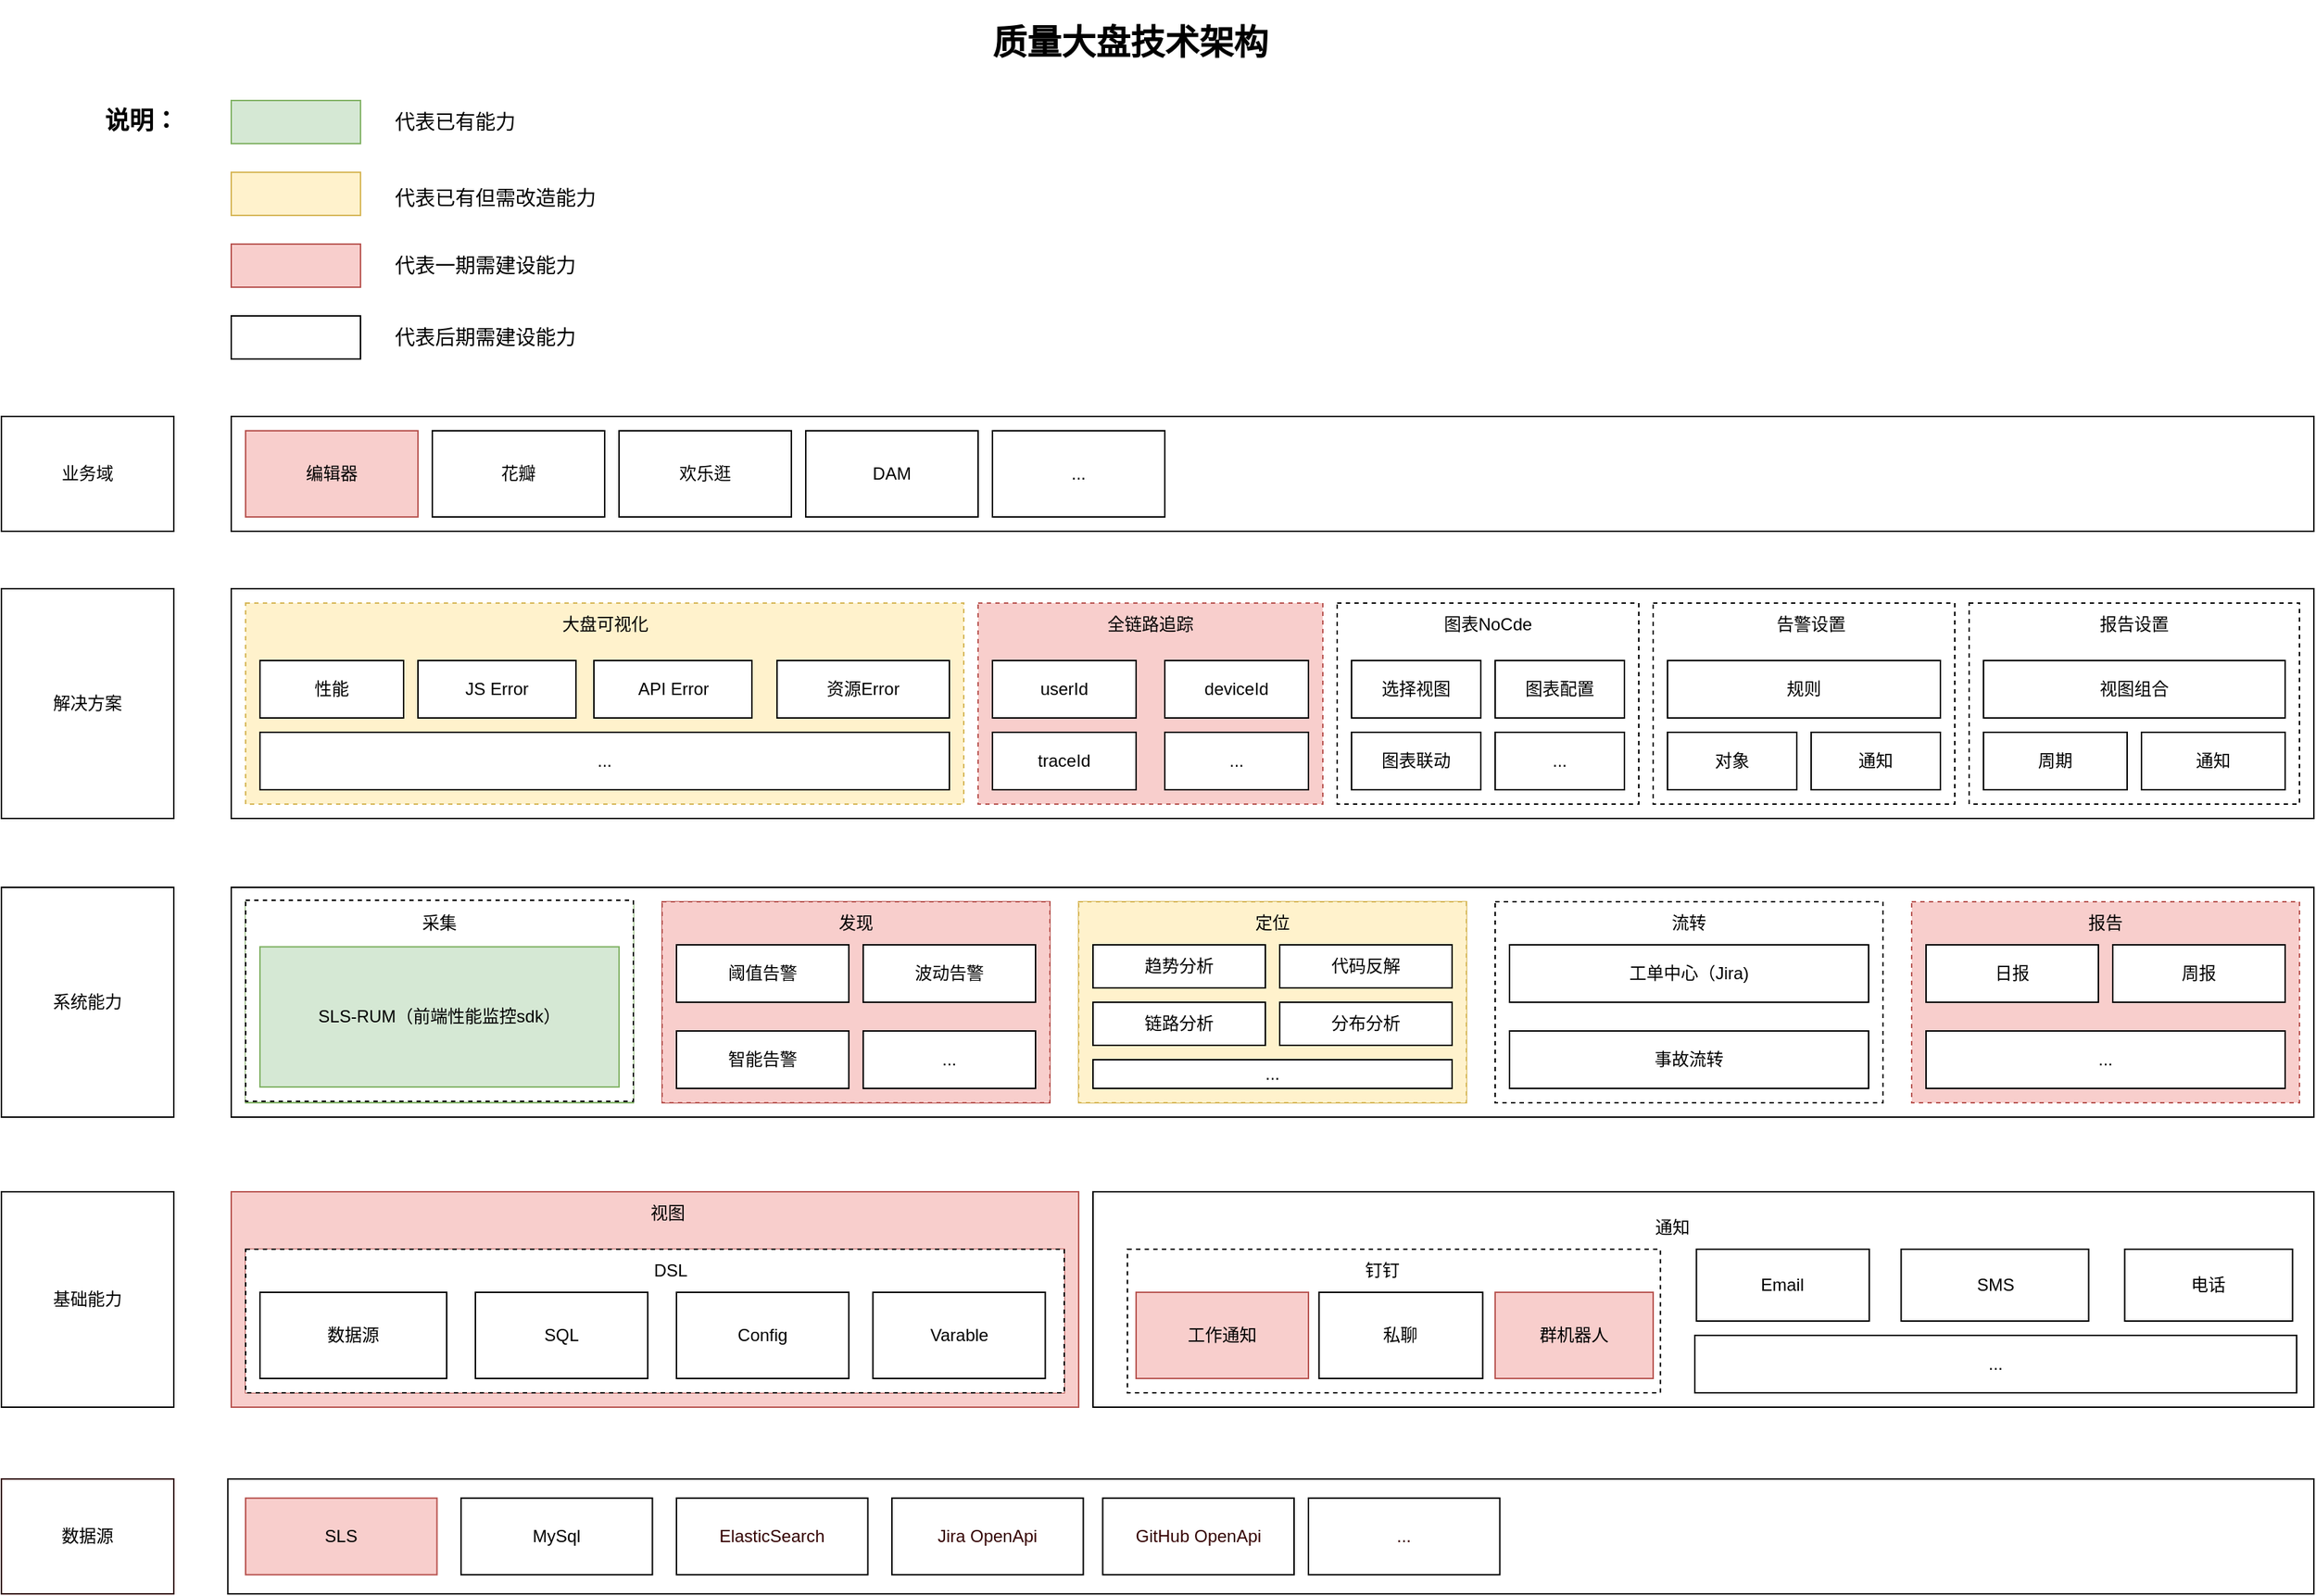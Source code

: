 <mxfile version="21.1.8" type="github">
  <diagram name="第 1 页" id="dGNZL8i-ddtaKk-ClNdq">
    <mxGraphModel dx="1987" dy="1027" grid="1" gridSize="10" guides="1" tooltips="1" connect="1" arrows="1" fold="1" page="1" pageScale="1" pageWidth="1600" pageHeight="1200" background="none" math="0" shadow="0">
      <root>
        <mxCell id="0" />
        <mxCell id="1" parent="0" />
        <mxCell id="7nSuKPrInUCEftZ7_m8U-8" value="基础能力" style="rounded=0;whiteSpace=wrap;html=1;" vertex="1" parent="1">
          <mxGeometry x="90" y="880" width="120" height="150" as="geometry" />
        </mxCell>
        <mxCell id="7nSuKPrInUCEftZ7_m8U-1" value="数据源" style="rounded=0;whiteSpace=wrap;html=1;strokeColor=#330000;strokeWidth=1;gradientColor=default;fillColor=none;" vertex="1" parent="1">
          <mxGeometry x="90" y="1080" width="120" height="80" as="geometry" />
        </mxCell>
        <mxCell id="7nSuKPrInUCEftZ7_m8U-2" value="" style="rounded=0;whiteSpace=wrap;html=1;strokeColor=default;fillColor=default;strokeWidth=1;" vertex="1" parent="1">
          <mxGeometry x="247.66" y="1080" width="1452.34" height="80" as="geometry" />
        </mxCell>
        <mxCell id="7nSuKPrInUCEftZ7_m8U-22" value="SLS" style="rounded=0;whiteSpace=wrap;html=1;fillColor=#f8cecc;strokeColor=#b85450;" vertex="1" parent="1">
          <mxGeometry x="260.004" y="1093.333" width="133.241" height="53.333" as="geometry" />
        </mxCell>
        <mxCell id="7nSuKPrInUCEftZ7_m8U-23" value="MySql" style="rounded=0;whiteSpace=wrap;html=1;" vertex="1" parent="1">
          <mxGeometry x="410.002" y="1093.333" width="133.241" height="53.333" as="geometry" />
        </mxCell>
        <mxCell id="7nSuKPrInUCEftZ7_m8U-24" value="&lt;font color=&quot;#330000&quot;&gt;ElasticSearch&lt;/font&gt;" style="rounded=0;whiteSpace=wrap;html=1;" vertex="1" parent="1">
          <mxGeometry x="560.001" y="1093.333" width="133.241" height="53.333" as="geometry" />
        </mxCell>
        <mxCell id="7nSuKPrInUCEftZ7_m8U-25" value="&lt;font color=&quot;#330000&quot;&gt;Jira OpenApi&lt;/font&gt;" style="rounded=0;whiteSpace=wrap;html=1;" vertex="1" parent="1">
          <mxGeometry x="710.0" y="1093.333" width="133.241" height="53.333" as="geometry" />
        </mxCell>
        <mxCell id="7nSuKPrInUCEftZ7_m8U-26" value="&lt;font color=&quot;#330000&quot;&gt;...&lt;/font&gt;" style="rounded=0;whiteSpace=wrap;html=1;" vertex="1" parent="1">
          <mxGeometry x="999.998" y="1093.333" width="133.241" height="53.333" as="geometry" />
        </mxCell>
        <mxCell id="7nSuKPrInUCEftZ7_m8U-99" value="&lt;font color=&quot;#330000&quot;&gt;GitHub OpenApi&lt;/font&gt;" style="rounded=0;whiteSpace=wrap;html=1;" vertex="1" parent="1">
          <mxGeometry x="856.76" y="1093.333" width="133.241" height="53.333" as="geometry" />
        </mxCell>
        <mxCell id="7nSuKPrInUCEftZ7_m8U-9" value="" style="rounded=0;whiteSpace=wrap;html=1;fillColor=#f8cecc;strokeColor=#b85450;" vertex="1" parent="1">
          <mxGeometry x="250" y="880" width="590" height="150" as="geometry" />
        </mxCell>
        <mxCell id="7nSuKPrInUCEftZ7_m8U-29" value="视图" style="text;html=1;strokeColor=none;fillColor=none;align=center;verticalAlign=middle;whiteSpace=wrap;rounded=0;" vertex="1" parent="1">
          <mxGeometry x="519.996" y="880" width="67.619" height="30" as="geometry" />
        </mxCell>
        <mxCell id="7nSuKPrInUCEftZ7_m8U-183" value="" style="group;fillColor=#f8cecc;strokeColor=#b85450;" vertex="1" connectable="0" parent="1">
          <mxGeometry x="260" y="920" width="570" height="100" as="geometry" />
        </mxCell>
        <mxCell id="7nSuKPrInUCEftZ7_m8U-177" value="" style="rounded=0;whiteSpace=wrap;html=1;dashed=1;" vertex="1" parent="7nSuKPrInUCEftZ7_m8U-183">
          <mxGeometry width="570" height="100" as="geometry" />
        </mxCell>
        <mxCell id="7nSuKPrInUCEftZ7_m8U-171" value="数据源" style="rounded=0;whiteSpace=wrap;html=1;" vertex="1" parent="7nSuKPrInUCEftZ7_m8U-183">
          <mxGeometry x="10" y="30" width="130" height="60" as="geometry" />
        </mxCell>
        <mxCell id="7nSuKPrInUCEftZ7_m8U-178" value="DSL" style="text;html=1;strokeColor=none;fillColor=none;align=center;verticalAlign=middle;whiteSpace=wrap;rounded=0;" vertex="1" parent="7nSuKPrInUCEftZ7_m8U-183">
          <mxGeometry x="265.56" width="60" height="30" as="geometry" />
        </mxCell>
        <mxCell id="7nSuKPrInUCEftZ7_m8U-179" value="SQL" style="rounded=0;whiteSpace=wrap;html=1;" vertex="1" parent="7nSuKPrInUCEftZ7_m8U-183">
          <mxGeometry x="160.0" y="30" width="120" height="60" as="geometry" />
        </mxCell>
        <mxCell id="7nSuKPrInUCEftZ7_m8U-180" value="Config" style="rounded=0;whiteSpace=wrap;html=1;" vertex="1" parent="7nSuKPrInUCEftZ7_m8U-183">
          <mxGeometry x="300" y="30" width="120" height="60" as="geometry" />
        </mxCell>
        <mxCell id="7nSuKPrInUCEftZ7_m8U-181" value="Varable" style="rounded=0;whiteSpace=wrap;html=1;" vertex="1" parent="7nSuKPrInUCEftZ7_m8U-183">
          <mxGeometry x="436.76" y="30" width="120" height="60" as="geometry" />
        </mxCell>
        <mxCell id="7nSuKPrInUCEftZ7_m8U-184" value="&lt;h1&gt;质量大盘技术架构&lt;/h1&gt;&lt;p&gt;&lt;br&gt;&lt;/p&gt;" style="text;html=1;strokeColor=none;fillColor=none;spacing=5;spacingTop=-20;whiteSpace=wrap;overflow=hidden;rounded=0;" vertex="1" parent="1">
          <mxGeometry x="775" y="60" width="240" height="40" as="geometry" />
        </mxCell>
        <mxCell id="7nSuKPrInUCEftZ7_m8U-185" value="说明：" style="text;html=1;strokeColor=none;fillColor=none;align=left;verticalAlign=middle;whiteSpace=wrap;rounded=0;fontStyle=1;fontSize=17;" vertex="1" parent="1">
          <mxGeometry x="160" y="120" width="60" height="30" as="geometry" />
        </mxCell>
        <mxCell id="7nSuKPrInUCEftZ7_m8U-191" value="" style="rounded=0;whiteSpace=wrap;html=1;fillColor=#fff2cc;strokeColor=#d6b656;" vertex="1" parent="1">
          <mxGeometry x="250.0" y="170" width="90" height="30" as="geometry" />
        </mxCell>
        <mxCell id="7nSuKPrInUCEftZ7_m8U-192" value="代表已有但需改造能力" style="text;html=1;strokeColor=none;fillColor=none;align=left;verticalAlign=middle;whiteSpace=wrap;rounded=0;fontSize=14;" vertex="1" parent="1">
          <mxGeometry x="362.34" y="175" width="147.66" height="25" as="geometry" />
        </mxCell>
        <mxCell id="7nSuKPrInUCEftZ7_m8U-194" value="" style="rounded=0;whiteSpace=wrap;html=1;fillColor=#f8cecc;strokeColor=#b85450;" vertex="1" parent="1">
          <mxGeometry x="250.0" y="220" width="90" height="30" as="geometry" />
        </mxCell>
        <mxCell id="7nSuKPrInUCEftZ7_m8U-195" value="代表一期需建设能力" style="text;html=1;strokeColor=none;fillColor=none;align=left;verticalAlign=middle;whiteSpace=wrap;rounded=0;fontSize=14;" vertex="1" parent="1">
          <mxGeometry x="362.34" y="220" width="127.66" height="30" as="geometry" />
        </mxCell>
        <mxCell id="7nSuKPrInUCEftZ7_m8U-198" value="" style="rounded=0;whiteSpace=wrap;html=1;" vertex="1" parent="1">
          <mxGeometry x="250.0" y="270" width="90" height="30" as="geometry" />
        </mxCell>
        <mxCell id="7nSuKPrInUCEftZ7_m8U-199" value="代表后期需建设能力" style="text;html=1;strokeColor=none;fillColor=none;align=left;verticalAlign=middle;whiteSpace=wrap;rounded=0;fontSize=14;" vertex="1" parent="1">
          <mxGeometry x="362.34" y="270" width="127.66" height="30" as="geometry" />
        </mxCell>
        <mxCell id="7nSuKPrInUCEftZ7_m8U-186" value="" style="rounded=0;whiteSpace=wrap;html=1;fillColor=#d5e8d4;strokeColor=#82b366;" vertex="1" parent="1">
          <mxGeometry x="250" y="120" width="90" height="30" as="geometry" />
        </mxCell>
        <mxCell id="7nSuKPrInUCEftZ7_m8U-187" value="代表已有能力" style="text;html=1;strokeColor=none;fillColor=none;align=left;verticalAlign=middle;whiteSpace=wrap;rounded=0;fontSize=14;" vertex="1" parent="1">
          <mxGeometry x="362.34" y="120" width="90" height="30" as="geometry" />
        </mxCell>
        <mxCell id="7nSuKPrInUCEftZ7_m8U-12" value="系统能力" style="rounded=0;whiteSpace=wrap;html=1;" vertex="1" parent="1">
          <mxGeometry x="90" y="668" width="120" height="160" as="geometry" />
        </mxCell>
        <mxCell id="7nSuKPrInUCEftZ7_m8U-13" value="" style="rounded=0;whiteSpace=wrap;html=1;" vertex="1" parent="1">
          <mxGeometry x="250" y="668" width="1450" height="160" as="geometry" />
        </mxCell>
        <mxCell id="7nSuKPrInUCEftZ7_m8U-47" value="" style="group;fillColor=#d5e8d4;strokeColor=#82b366;container=0;" vertex="1" connectable="0" parent="1">
          <mxGeometry x="260" y="678" width="270" height="140" as="geometry" />
        </mxCell>
        <mxCell id="7nSuKPrInUCEftZ7_m8U-49" value="" style="group;fillColor=#f8cecc;strokeColor=#b85450;container=0;" vertex="1" connectable="0" parent="1">
          <mxGeometry x="550" y="678" width="270" height="140" as="geometry" />
        </mxCell>
        <mxCell id="7nSuKPrInUCEftZ7_m8U-55" value="" style="group" vertex="1" connectable="0" parent="1">
          <mxGeometry x="1130" y="678" width="270" height="140" as="geometry" />
        </mxCell>
        <mxCell id="7nSuKPrInUCEftZ7_m8U-56" value="" style="rounded=0;whiteSpace=wrap;html=1;dashed=1;" vertex="1" parent="7nSuKPrInUCEftZ7_m8U-55">
          <mxGeometry width="270" height="140" as="geometry" />
        </mxCell>
        <mxCell id="7nSuKPrInUCEftZ7_m8U-57" value="流转" style="text;html=1;strokeColor=none;fillColor=none;align=center;verticalAlign=middle;whiteSpace=wrap;rounded=0;" vertex="1" parent="7nSuKPrInUCEftZ7_m8U-55">
          <mxGeometry x="105" width="60" height="30" as="geometry" />
        </mxCell>
        <mxCell id="7nSuKPrInUCEftZ7_m8U-72" value="工单中心（Jira)" style="rounded=0;whiteSpace=wrap;html=1;" vertex="1" parent="7nSuKPrInUCEftZ7_m8U-55">
          <mxGeometry x="10" y="30" width="250" height="40" as="geometry" />
        </mxCell>
        <mxCell id="7nSuKPrInUCEftZ7_m8U-73" value="事故流转" style="rounded=0;whiteSpace=wrap;html=1;" vertex="1" parent="7nSuKPrInUCEftZ7_m8U-55">
          <mxGeometry x="10" y="90" width="250" height="40" as="geometry" />
        </mxCell>
        <mxCell id="7nSuKPrInUCEftZ7_m8U-59" value="" style="rounded=0;whiteSpace=wrap;html=1;dashed=1;fillColor=#f8cecc;strokeColor=#b85450;" vertex="1" parent="1">
          <mxGeometry x="1420" y="678" width="270" height="140" as="geometry" />
        </mxCell>
        <mxCell id="7nSuKPrInUCEftZ7_m8U-60" value="报告" style="text;html=1;strokeColor=none;fillColor=none;align=center;verticalAlign=middle;whiteSpace=wrap;rounded=0;" vertex="1" parent="1">
          <mxGeometry x="1525" y="678" width="60" height="30" as="geometry" />
        </mxCell>
        <mxCell id="7nSuKPrInUCEftZ7_m8U-65" value="日报" style="rounded=0;whiteSpace=wrap;html=1;" vertex="1" parent="1">
          <mxGeometry x="1430" y="708" width="120" height="40" as="geometry" />
        </mxCell>
        <mxCell id="7nSuKPrInUCEftZ7_m8U-66" value="周报" style="rounded=0;whiteSpace=wrap;html=1;" vertex="1" parent="1">
          <mxGeometry x="1560" y="708" width="120" height="40" as="geometry" />
        </mxCell>
        <mxCell id="7nSuKPrInUCEftZ7_m8U-68" value="..." style="rounded=0;whiteSpace=wrap;html=1;" vertex="1" parent="1">
          <mxGeometry x="1430" y="768" width="250" height="40" as="geometry" />
        </mxCell>
        <mxCell id="7nSuKPrInUCEftZ7_m8U-90" value="" style="group;fillColor=#fff2cc;strokeColor=#d6b656;container=0;" vertex="1" connectable="0" parent="1">
          <mxGeometry x="840" y="678" width="270" height="140" as="geometry" />
        </mxCell>
        <mxCell id="7nSuKPrInUCEftZ7_m8U-44" value="" style="rounded=0;whiteSpace=wrap;html=1;dashed=1;" vertex="1" parent="1">
          <mxGeometry x="260" y="677" width="270" height="140" as="geometry" />
        </mxCell>
        <mxCell id="7nSuKPrInUCEftZ7_m8U-45" value="采集" style="text;html=1;strokeColor=none;fillColor=none;align=center;verticalAlign=middle;whiteSpace=wrap;rounded=0;" vertex="1" parent="1">
          <mxGeometry x="365" y="677" width="60" height="32.357" as="geometry" />
        </mxCell>
        <mxCell id="7nSuKPrInUCEftZ7_m8U-95" value="SLS-RUM（前端性能监控sdk）" style="rounded=0;whiteSpace=wrap;html=1;fillColor=#d5e8d4;strokeColor=#82b366;" vertex="1" parent="1">
          <mxGeometry x="270" y="709.36" width="250" height="97.64" as="geometry" />
        </mxCell>
        <mxCell id="7nSuKPrInUCEftZ7_m8U-16" value="解决方案" style="rounded=0;whiteSpace=wrap;html=1;" vertex="1" parent="1">
          <mxGeometry x="90" y="460" width="120" height="160" as="geometry" />
        </mxCell>
        <mxCell id="7nSuKPrInUCEftZ7_m8U-17" value="" style="rounded=0;whiteSpace=wrap;html=1;" vertex="1" parent="1">
          <mxGeometry x="250" y="460" width="1450" height="160" as="geometry" />
        </mxCell>
        <mxCell id="7nSuKPrInUCEftZ7_m8U-101" value="" style="rounded=0;whiteSpace=wrap;html=1;dashed=1;fillColor=#fff2cc;strokeColor=#d6b656;" vertex="1" parent="1">
          <mxGeometry x="260" y="470" width="500" height="140" as="geometry" />
        </mxCell>
        <mxCell id="7nSuKPrInUCEftZ7_m8U-102" value="大盘可视化" style="text;html=1;strokeColor=none;fillColor=none;align=center;verticalAlign=middle;whiteSpace=wrap;rounded=0;" vertex="1" parent="1">
          <mxGeometry x="472.5" y="470" width="75" height="30" as="geometry" />
        </mxCell>
        <mxCell id="7nSuKPrInUCEftZ7_m8U-103" value="性能" style="rounded=0;whiteSpace=wrap;html=1;" vertex="1" parent="1">
          <mxGeometry x="270" y="510" width="100" height="40" as="geometry" />
        </mxCell>
        <mxCell id="7nSuKPrInUCEftZ7_m8U-104" value="JS Error" style="rounded=0;whiteSpace=wrap;html=1;" vertex="1" parent="1">
          <mxGeometry x="380" y="510" width="110" height="40" as="geometry" />
        </mxCell>
        <mxCell id="7nSuKPrInUCEftZ7_m8U-105" value="API Error" style="rounded=0;whiteSpace=wrap;html=1;" vertex="1" parent="1">
          <mxGeometry x="502.5" y="510" width="110" height="40" as="geometry" />
        </mxCell>
        <mxCell id="7nSuKPrInUCEftZ7_m8U-106" value="资源Error" style="rounded=0;whiteSpace=wrap;html=1;" vertex="1" parent="1">
          <mxGeometry x="630" y="510" width="120" height="40" as="geometry" />
        </mxCell>
        <mxCell id="7nSuKPrInUCEftZ7_m8U-108" value="..." style="rounded=0;whiteSpace=wrap;html=1;" vertex="1" parent="1">
          <mxGeometry x="270" y="560" width="480" height="40" as="geometry" />
        </mxCell>
        <mxCell id="7nSuKPrInUCEftZ7_m8U-109" value="" style="rounded=0;whiteSpace=wrap;html=1;dashed=1;fillColor=#f8cecc;strokeColor=#b85450;" vertex="1" parent="1">
          <mxGeometry x="770" y="470" width="240" height="140" as="geometry" />
        </mxCell>
        <mxCell id="7nSuKPrInUCEftZ7_m8U-110" value="全链路追踪" style="text;html=1;strokeColor=none;fillColor=none;align=center;verticalAlign=middle;whiteSpace=wrap;rounded=0;" vertex="1" parent="1">
          <mxGeometry x="855" y="470" width="70" height="30" as="geometry" />
        </mxCell>
        <mxCell id="7nSuKPrInUCEftZ7_m8U-111" value="userId" style="rounded=0;whiteSpace=wrap;html=1;" vertex="1" parent="1">
          <mxGeometry x="780" y="510" width="100" height="40" as="geometry" />
        </mxCell>
        <mxCell id="7nSuKPrInUCEftZ7_m8U-112" value="deviceId" style="rounded=0;whiteSpace=wrap;html=1;" vertex="1" parent="1">
          <mxGeometry x="900" y="510" width="100" height="40" as="geometry" />
        </mxCell>
        <mxCell id="7nSuKPrInUCEftZ7_m8U-113" value="traceId" style="rounded=0;whiteSpace=wrap;html=1;" vertex="1" parent="1">
          <mxGeometry x="780" y="560" width="100" height="40" as="geometry" />
        </mxCell>
        <mxCell id="7nSuKPrInUCEftZ7_m8U-114" value="..." style="rounded=0;whiteSpace=wrap;html=1;" vertex="1" parent="1">
          <mxGeometry x="900" y="560" width="100" height="40" as="geometry" />
        </mxCell>
        <mxCell id="7nSuKPrInUCEftZ7_m8U-115" value="" style="rounded=0;whiteSpace=wrap;html=1;dashed=1;" vertex="1" parent="1">
          <mxGeometry x="1020" y="470" width="210" height="140" as="geometry" />
        </mxCell>
        <mxCell id="7nSuKPrInUCEftZ7_m8U-116" value="图表NoCde" style="text;html=1;strokeColor=none;fillColor=none;align=center;verticalAlign=middle;whiteSpace=wrap;rounded=0;" vertex="1" parent="1">
          <mxGeometry x="1090" y="470" width="70" height="30" as="geometry" />
        </mxCell>
        <mxCell id="7nSuKPrInUCEftZ7_m8U-117" value="选择视图" style="rounded=0;whiteSpace=wrap;html=1;" vertex="1" parent="1">
          <mxGeometry x="1030" y="510" width="90" height="40" as="geometry" />
        </mxCell>
        <mxCell id="7nSuKPrInUCEftZ7_m8U-118" value="图表配置" style="rounded=0;whiteSpace=wrap;html=1;" vertex="1" parent="1">
          <mxGeometry x="1130" y="510" width="90" height="40" as="geometry" />
        </mxCell>
        <mxCell id="7nSuKPrInUCEftZ7_m8U-119" value="图表联动" style="rounded=0;whiteSpace=wrap;html=1;" vertex="1" parent="1">
          <mxGeometry x="1030" y="560" width="90" height="40" as="geometry" />
        </mxCell>
        <mxCell id="7nSuKPrInUCEftZ7_m8U-120" value="..." style="rounded=0;whiteSpace=wrap;html=1;" vertex="1" parent="1">
          <mxGeometry x="1130" y="560" width="90" height="40" as="geometry" />
        </mxCell>
        <mxCell id="7nSuKPrInUCEftZ7_m8U-121" value="" style="rounded=0;whiteSpace=wrap;html=1;dashed=1;" vertex="1" parent="1">
          <mxGeometry x="1240" y="470" width="210" height="140" as="geometry" />
        </mxCell>
        <mxCell id="7nSuKPrInUCEftZ7_m8U-122" value="告警设置" style="text;html=1;strokeColor=none;fillColor=none;align=center;verticalAlign=middle;whiteSpace=wrap;rounded=0;" vertex="1" parent="1">
          <mxGeometry x="1320" y="470" width="60" height="30" as="geometry" />
        </mxCell>
        <mxCell id="7nSuKPrInUCEftZ7_m8U-124" value="对象" style="rounded=0;whiteSpace=wrap;html=1;" vertex="1" parent="1">
          <mxGeometry x="1250" y="560" width="90" height="40" as="geometry" />
        </mxCell>
        <mxCell id="7nSuKPrInUCEftZ7_m8U-127" value="通知" style="rounded=0;whiteSpace=wrap;html=1;" vertex="1" parent="1">
          <mxGeometry x="1350" y="560" width="90" height="40" as="geometry" />
        </mxCell>
        <mxCell id="7nSuKPrInUCEftZ7_m8U-128" value="规则" style="rounded=0;whiteSpace=wrap;html=1;" vertex="1" parent="1">
          <mxGeometry x="1250" y="510" width="190" height="40" as="geometry" />
        </mxCell>
        <mxCell id="7nSuKPrInUCEftZ7_m8U-129" value="" style="rounded=0;whiteSpace=wrap;html=1;dashed=1;" vertex="1" parent="1">
          <mxGeometry x="1460" y="470" width="230" height="140" as="geometry" />
        </mxCell>
        <mxCell id="7nSuKPrInUCEftZ7_m8U-130" value="报告设置" style="text;html=1;strokeColor=none;fillColor=none;align=center;verticalAlign=middle;whiteSpace=wrap;rounded=0;" vertex="1" parent="1">
          <mxGeometry x="1545" y="470" width="60" height="30" as="geometry" />
        </mxCell>
        <mxCell id="7nSuKPrInUCEftZ7_m8U-131" value="视图组合" style="rounded=0;whiteSpace=wrap;html=1;" vertex="1" parent="1">
          <mxGeometry x="1470" y="510" width="210" height="40" as="geometry" />
        </mxCell>
        <mxCell id="7nSuKPrInUCEftZ7_m8U-161" value="周期" style="rounded=0;whiteSpace=wrap;html=1;" vertex="1" parent="1">
          <mxGeometry x="1470" y="560" width="100" height="40" as="geometry" />
        </mxCell>
        <mxCell id="7nSuKPrInUCEftZ7_m8U-162" value="通知" style="rounded=0;whiteSpace=wrap;html=1;" vertex="1" parent="1">
          <mxGeometry x="1580" y="560" width="100" height="40" as="geometry" />
        </mxCell>
        <mxCell id="7nSuKPrInUCEftZ7_m8U-50" value="" style="rounded=0;whiteSpace=wrap;html=1;dashed=1;fillColor=#f8cecc;strokeColor=#b85450;" vertex="1" parent="1">
          <mxGeometry x="550" y="678" width="270" height="140" as="geometry" />
        </mxCell>
        <mxCell id="7nSuKPrInUCEftZ7_m8U-51" value="发现" style="text;html=1;strokeColor=none;fillColor=none;align=center;verticalAlign=middle;whiteSpace=wrap;rounded=0;" vertex="1" parent="1">
          <mxGeometry x="655" y="678" width="60" height="30" as="geometry" />
        </mxCell>
        <mxCell id="7nSuKPrInUCEftZ7_m8U-91" value="阈值告警" style="rounded=0;whiteSpace=wrap;html=1;" vertex="1" parent="1">
          <mxGeometry x="560" y="708" width="120" height="40" as="geometry" />
        </mxCell>
        <mxCell id="7nSuKPrInUCEftZ7_m8U-92" value="波动告警" style="rounded=0;whiteSpace=wrap;html=1;" vertex="1" parent="1">
          <mxGeometry x="690" y="708" width="120" height="40" as="geometry" />
        </mxCell>
        <mxCell id="7nSuKPrInUCEftZ7_m8U-93" value="智能告警" style="rounded=0;whiteSpace=wrap;html=1;" vertex="1" parent="1">
          <mxGeometry x="560" y="768" width="120" height="40" as="geometry" />
        </mxCell>
        <mxCell id="7nSuKPrInUCEftZ7_m8U-94" value="..." style="rounded=0;whiteSpace=wrap;html=1;" vertex="1" parent="1">
          <mxGeometry x="690" y="768" width="120" height="40" as="geometry" />
        </mxCell>
        <mxCell id="7nSuKPrInUCEftZ7_m8U-53" value="" style="rounded=0;whiteSpace=wrap;html=1;dashed=1;fillColor=#fff2cc;strokeColor=#d6b656;" vertex="1" parent="1">
          <mxGeometry x="840" y="678" width="270" height="140" as="geometry" />
        </mxCell>
        <mxCell id="7nSuKPrInUCEftZ7_m8U-54" value="定位" style="text;html=1;strokeColor=none;fillColor=none;align=center;verticalAlign=middle;whiteSpace=wrap;rounded=0;" vertex="1" parent="1">
          <mxGeometry x="945" y="678" width="60" height="30" as="geometry" />
        </mxCell>
        <mxCell id="7nSuKPrInUCEftZ7_m8U-74" value="趋势分析" style="rounded=0;whiteSpace=wrap;html=1;" vertex="1" parent="1">
          <mxGeometry x="850" y="708" width="120" height="30" as="geometry" />
        </mxCell>
        <mxCell id="7nSuKPrInUCEftZ7_m8U-75" value="链路分析" style="rounded=0;whiteSpace=wrap;html=1;" vertex="1" parent="1">
          <mxGeometry x="850" y="748" width="120" height="30" as="geometry" />
        </mxCell>
        <mxCell id="7nSuKPrInUCEftZ7_m8U-76" value="代码反解" style="rounded=0;whiteSpace=wrap;html=1;" vertex="1" parent="1">
          <mxGeometry x="980" y="708" width="120" height="30" as="geometry" />
        </mxCell>
        <mxCell id="7nSuKPrInUCEftZ7_m8U-77" value="分布分析" style="rounded=0;whiteSpace=wrap;html=1;" vertex="1" parent="1">
          <mxGeometry x="980" y="748" width="120" height="30" as="geometry" />
        </mxCell>
        <mxCell id="7nSuKPrInUCEftZ7_m8U-87" value="..." style="rounded=0;whiteSpace=wrap;html=1;" vertex="1" parent="1">
          <mxGeometry x="850" y="788" width="250" height="20" as="geometry" />
        </mxCell>
        <mxCell id="7nSuKPrInUCEftZ7_m8U-20" value="业务域" style="rounded=0;whiteSpace=wrap;html=1;" vertex="1" parent="1">
          <mxGeometry x="90" y="340" width="120" height="80" as="geometry" />
        </mxCell>
        <mxCell id="7nSuKPrInUCEftZ7_m8U-21" value="" style="rounded=0;whiteSpace=wrap;html=1;" vertex="1" parent="1">
          <mxGeometry x="250" y="340" width="1450" height="80" as="geometry" />
        </mxCell>
        <mxCell id="7nSuKPrInUCEftZ7_m8U-164" value="编辑器" style="rounded=0;whiteSpace=wrap;html=1;fillColor=#f8cecc;strokeColor=#b85450;" vertex="1" parent="1">
          <mxGeometry x="260" y="350" width="120" height="60" as="geometry" />
        </mxCell>
        <mxCell id="7nSuKPrInUCEftZ7_m8U-165" value="花瓣" style="rounded=0;whiteSpace=wrap;html=1;" vertex="1" parent="1">
          <mxGeometry x="390" y="350" width="120" height="60" as="geometry" />
        </mxCell>
        <mxCell id="7nSuKPrInUCEftZ7_m8U-166" value="欢乐逛" style="rounded=0;whiteSpace=wrap;html=1;" vertex="1" parent="1">
          <mxGeometry x="520" y="350" width="120" height="60" as="geometry" />
        </mxCell>
        <mxCell id="7nSuKPrInUCEftZ7_m8U-167" value="DAM" style="rounded=0;whiteSpace=wrap;html=1;" vertex="1" parent="1">
          <mxGeometry x="650" y="350" width="120" height="60" as="geometry" />
        </mxCell>
        <mxCell id="7nSuKPrInUCEftZ7_m8U-170" value="..." style="rounded=0;whiteSpace=wrap;html=1;" vertex="1" parent="1">
          <mxGeometry x="780" y="350" width="120" height="60" as="geometry" />
        </mxCell>
        <mxCell id="7nSuKPrInUCEftZ7_m8U-33" value="" style="rounded=0;whiteSpace=wrap;html=1;" vertex="1" parent="1">
          <mxGeometry x="850" y="880" width="850" height="150" as="geometry" />
        </mxCell>
        <mxCell id="7nSuKPrInUCEftZ7_m8U-34" value="通知" style="text;html=1;strokeColor=none;fillColor=none;align=center;verticalAlign=middle;whiteSpace=wrap;rounded=0;" vertex="1" parent="1">
          <mxGeometry x="1209.151" y="890" width="88.934" height="30" as="geometry" />
        </mxCell>
        <mxCell id="7nSuKPrInUCEftZ7_m8U-35" value="" style="rounded=0;whiteSpace=wrap;html=1;dashed=1;" vertex="1" parent="1">
          <mxGeometry x="873.944" y="920" width="371.127" height="100" as="geometry" />
        </mxCell>
        <mxCell id="7nSuKPrInUCEftZ7_m8U-36" value="钉钉" style="text;html=1;strokeColor=none;fillColor=none;align=center;verticalAlign=middle;whiteSpace=wrap;rounded=0;" vertex="1" parent="1">
          <mxGeometry x="1007.346" y="920" width="88.934" height="30" as="geometry" />
        </mxCell>
        <mxCell id="7nSuKPrInUCEftZ7_m8U-37" value="工作通知" style="rounded=0;whiteSpace=wrap;html=1;fillColor=#f8cecc;strokeColor=#b85450;" vertex="1" parent="1">
          <mxGeometry x="880" y="950" width="120" height="60" as="geometry" />
        </mxCell>
        <mxCell id="7nSuKPrInUCEftZ7_m8U-38" value="私聊" style="rounded=0;whiteSpace=wrap;html=1;" vertex="1" parent="1">
          <mxGeometry x="1007.35" y="950" width="113.97" height="60" as="geometry" />
        </mxCell>
        <mxCell id="7nSuKPrInUCEftZ7_m8U-39" value="群机器人" style="rounded=0;whiteSpace=wrap;html=1;fillColor=#f8cecc;strokeColor=#b85450;" vertex="1" parent="1">
          <mxGeometry x="1130" y="950" width="110" height="60" as="geometry" />
        </mxCell>
        <mxCell id="7nSuKPrInUCEftZ7_m8U-40" value="Email" style="rounded=0;whiteSpace=wrap;html=1;" vertex="1" parent="1">
          <mxGeometry x="1270.151" y="920" width="120.293" height="50" as="geometry" />
        </mxCell>
        <mxCell id="7nSuKPrInUCEftZ7_m8U-41" value="SMS" style="rounded=0;whiteSpace=wrap;html=1;" vertex="1" parent="1">
          <mxGeometry x="1412.676" y="920" width="130.553" height="50" as="geometry" />
        </mxCell>
        <mxCell id="7nSuKPrInUCEftZ7_m8U-42" value="电话" style="rounded=0;whiteSpace=wrap;html=1;" vertex="1" parent="1">
          <mxGeometry x="1568.31" y="920" width="116.869" height="50" as="geometry" />
        </mxCell>
        <mxCell id="7nSuKPrInUCEftZ7_m8U-70" value="..." style="rounded=0;whiteSpace=wrap;html=1;" vertex="1" parent="1">
          <mxGeometry x="1269.014" y="980" width="419.014" height="40" as="geometry" />
        </mxCell>
      </root>
    </mxGraphModel>
  </diagram>
</mxfile>
